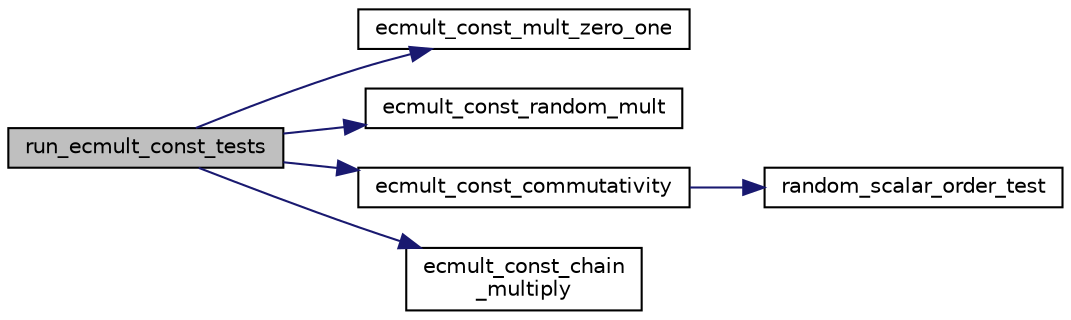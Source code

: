 digraph "run_ecmult_const_tests"
{
  edge [fontname="Helvetica",fontsize="10",labelfontname="Helvetica",labelfontsize="10"];
  node [fontname="Helvetica",fontsize="10",shape=record];
  rankdir="LR";
  Node127 [label="run_ecmult_const_tests",height=0.2,width=0.4,color="black", fillcolor="grey75", style="filled", fontcolor="black"];
  Node127 -> Node128 [color="midnightblue",fontsize="10",style="solid",fontname="Helvetica"];
  Node128 [label="ecmult_const_mult_zero_one",height=0.2,width=0.4,color="black", fillcolor="white", style="filled",URL="$tests_8c.html#aa7d1b408b3e21121300c1a6348251ab2"];
  Node127 -> Node129 [color="midnightblue",fontsize="10",style="solid",fontname="Helvetica"];
  Node129 [label="ecmult_const_random_mult",height=0.2,width=0.4,color="black", fillcolor="white", style="filled",URL="$tests_8c.html#a2e747532c49b7e398aff44547a7ff477"];
  Node127 -> Node130 [color="midnightblue",fontsize="10",style="solid",fontname="Helvetica"];
  Node130 [label="ecmult_const_commutativity",height=0.2,width=0.4,color="black", fillcolor="white", style="filled",URL="$tests_8c.html#ab1ac8e94f017ab831c8c50cc7384fd87"];
  Node130 -> Node131 [color="midnightblue",fontsize="10",style="solid",fontname="Helvetica"];
  Node131 [label="random_scalar_order_test",height=0.2,width=0.4,color="black", fillcolor="white", style="filled",URL="$tests_8c.html#a51e09e6745e0afdb0d596ee0f4b3c3f7"];
  Node127 -> Node132 [color="midnightblue",fontsize="10",style="solid",fontname="Helvetica"];
  Node132 [label="ecmult_const_chain\l_multiply",height=0.2,width=0.4,color="black", fillcolor="white", style="filled",URL="$tests_8c.html#a5f38325377d0160eb1c5100b1a4f1c0f"];
}
